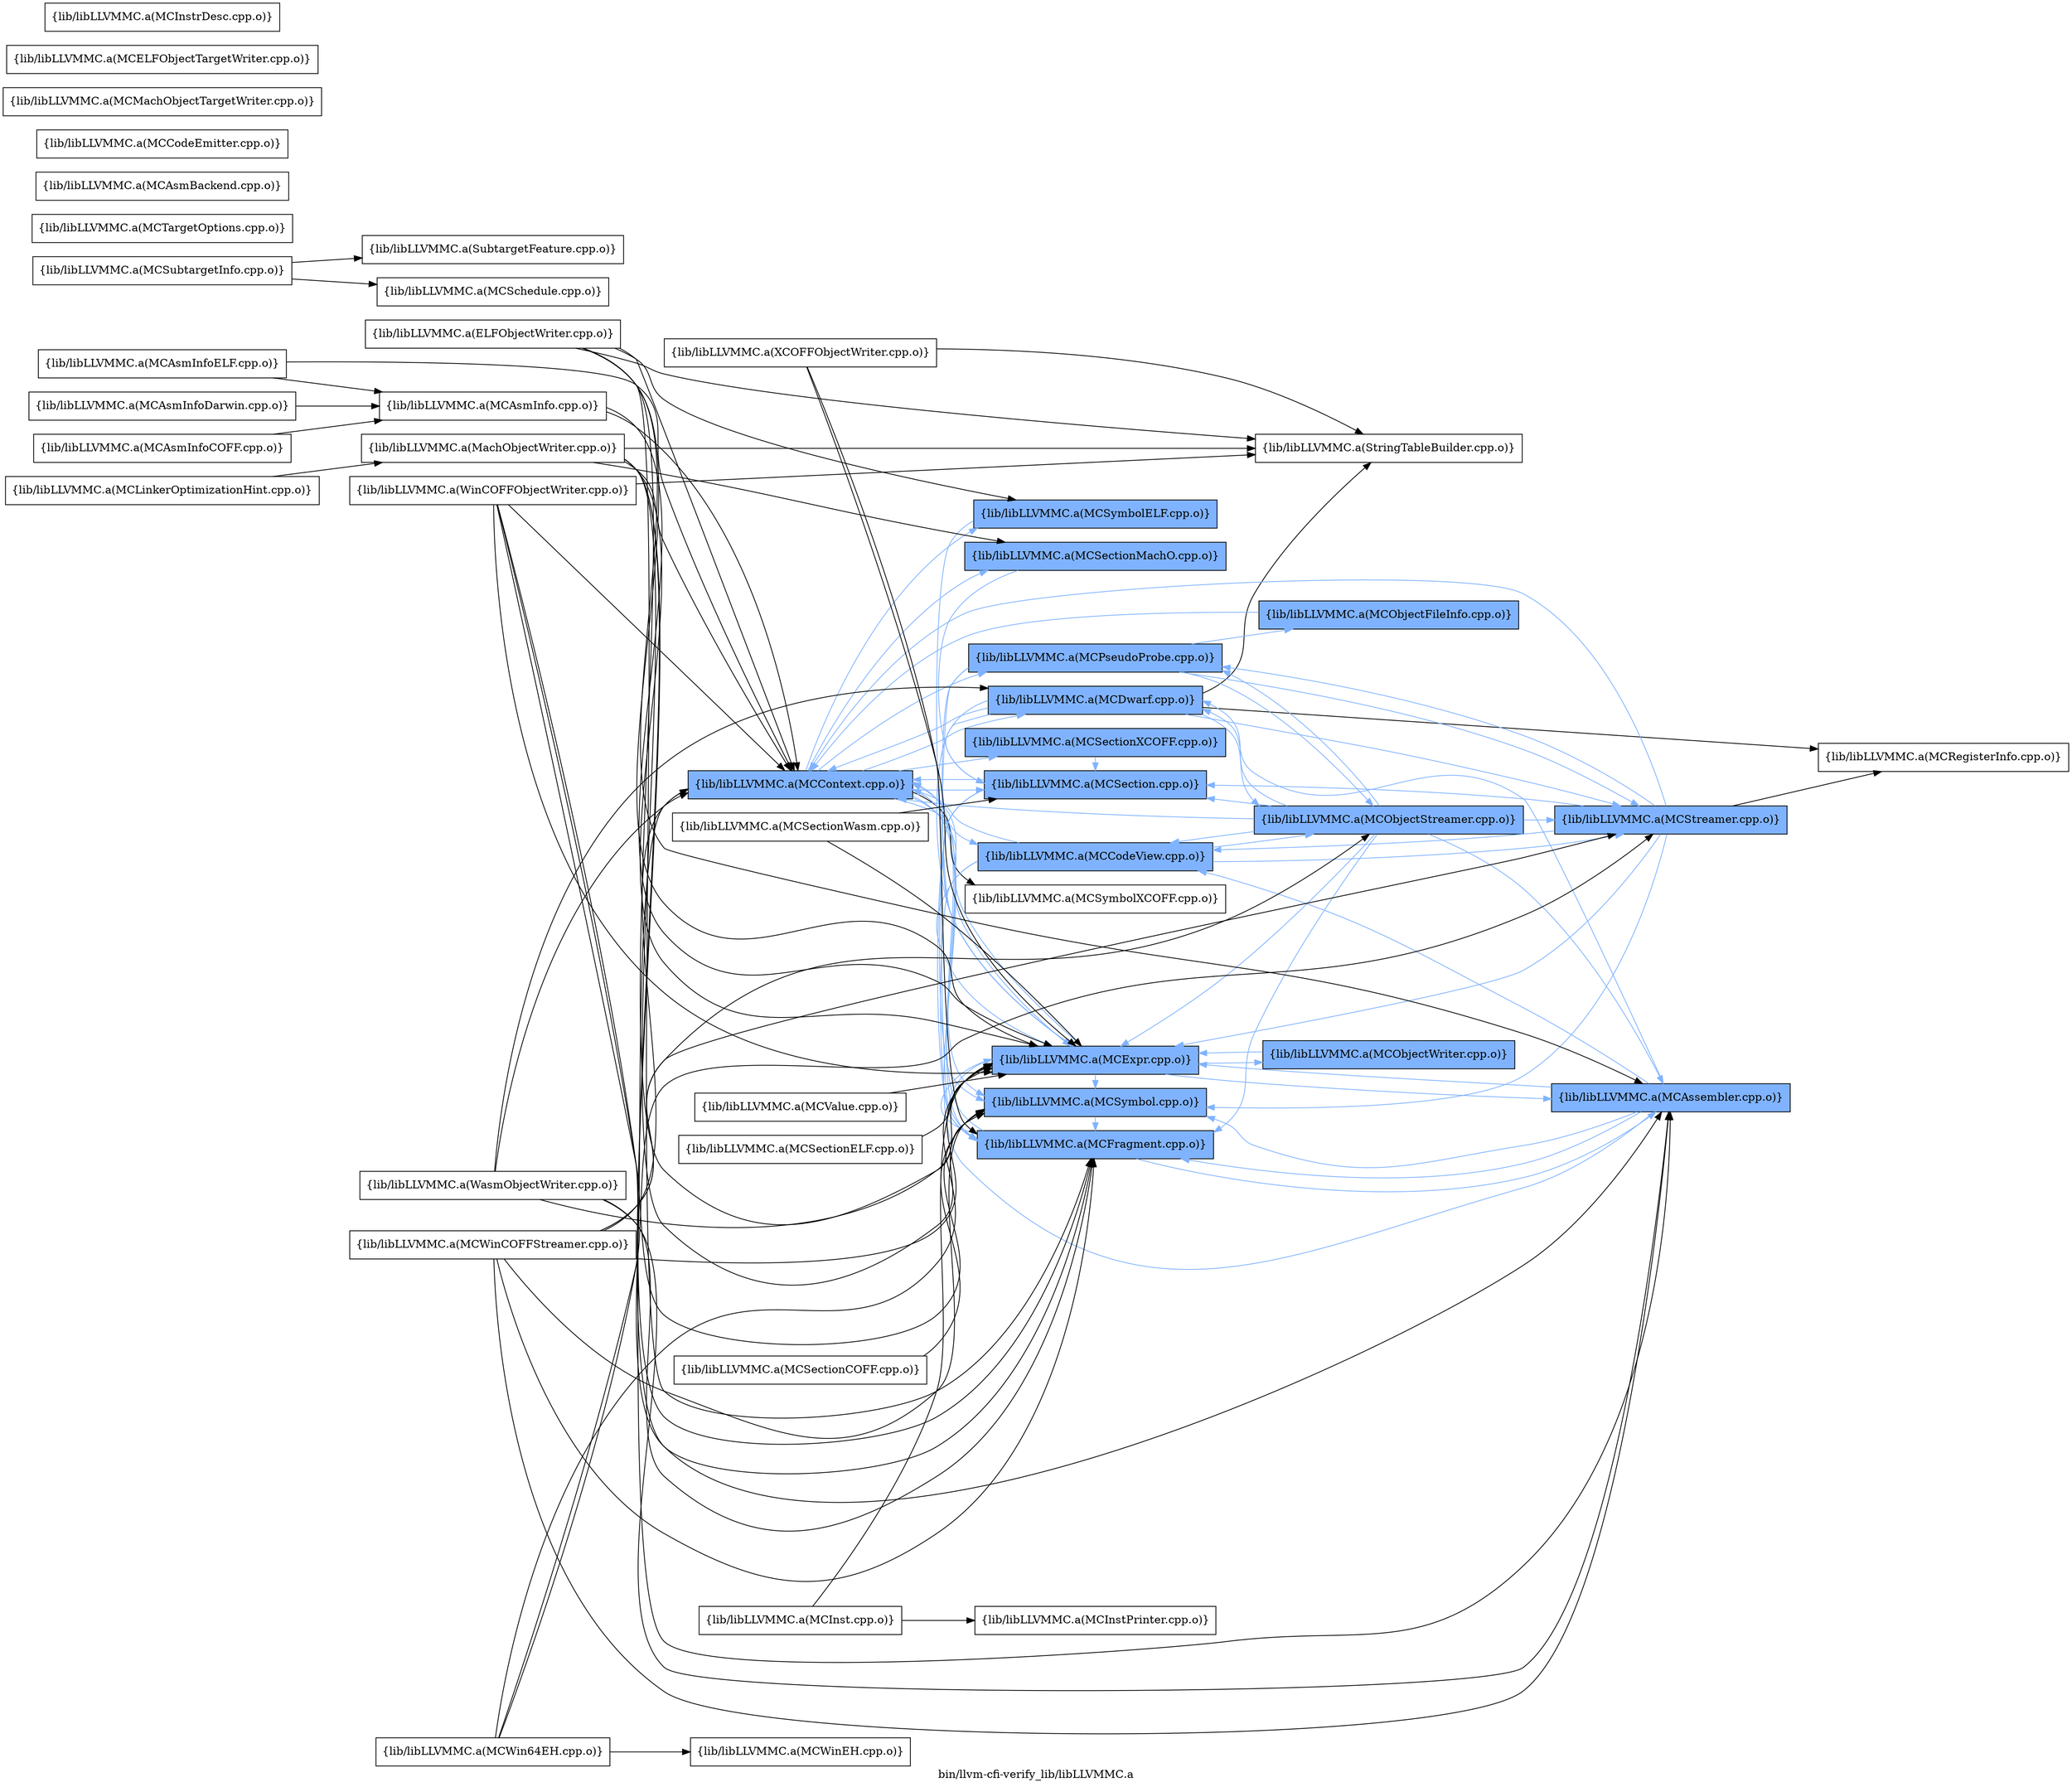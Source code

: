 digraph "bin/llvm-cfi-verify_lib/libLLVMMC.a" {
	label="bin/llvm-cfi-verify_lib/libLLVMMC.a";
	rankdir=LR;
	{ rank=same; Node0x56089f519918;  }
	{ rank=same; Node0x56089f519288; Node0x56089f51aae8; Node0x56089f51aef8; Node0x56089f51b6c8; Node0x56089f51bad8; Node0x56089f519c88; Node0x56089f518f18; Node0x56089f518ce8; Node0x56089f50edd8; Node0x56089f511768; Node0x56089f512c08;  }
	{ rank=same; Node0x56089f519918;  }
	{ rank=same; Node0x56089f519288; Node0x56089f51aae8; Node0x56089f51aef8; Node0x56089f51b6c8; Node0x56089f51bad8; Node0x56089f519c88; Node0x56089f518f18; Node0x56089f518ce8; Node0x56089f50edd8; Node0x56089f511768; Node0x56089f512c08;  }

	Node0x56089f519918 [shape=record,shape=box,group=1,style=filled,fillcolor="0.600000 0.5 1",label="{lib/libLLVMMC.a(MCContext.cpp.o)}"];
	Node0x56089f519918 -> Node0x56089f519288[color="0.600000 0.5 1"];
	Node0x56089f519918 -> Node0x56089f51aae8[color="0.600000 0.5 1"];
	Node0x56089f519918 -> Node0x56089f51aef8[color="0.600000 0.5 1"];
	Node0x56089f519918 -> Node0x56089f51b6c8[color="0.600000 0.5 1"];
	Node0x56089f519918 -> Node0x56089f51bad8[color="0.600000 0.5 1"];
	Node0x56089f519918 -> Node0x56089f519c88[color="0.600000 0.5 1"];
	Node0x56089f519918 -> Node0x56089f518f18[color="0.600000 0.5 1"];
	Node0x56089f519918 -> Node0x56089f518ce8;
	Node0x56089f519918 -> Node0x56089f50edd8[color="0.600000 0.5 1"];
	Node0x56089f519918 -> Node0x56089f511768[color="0.600000 0.5 1"];
	Node0x56089f519918 -> Node0x56089f512c08[color="0.600000 0.5 1"];
	Node0x56089f51aef8 [shape=record,shape=box,group=1,style=filled,fillcolor="0.600000 0.5 1",label="{lib/libLLVMMC.a(MCExpr.cpp.o)}"];
	Node0x56089f51aef8 -> Node0x56089f50d9d8[color="0.600000 0.5 1"];
	Node0x56089f51aef8 -> Node0x56089f519918[color="0.600000 0.5 1"];
	Node0x56089f51aef8 -> Node0x56089f51b6c8[color="0.600000 0.5 1"];
	Node0x56089f51aef8 -> Node0x56089f519c88[color="0.600000 0.5 1"];
	Node0x56089f51aef8 -> Node0x56089f50e658[color="0.600000 0.5 1"];
	Node0x56089f51ab38 [shape=record,shape=box,group=0,label="{lib/libLLVMMC.a(MCSubtargetInfo.cpp.o)}"];
	Node0x56089f51ab38 -> Node0x56089f51cfc8;
	Node0x56089f51ab38 -> Node0x56089f519f08;
	Node0x56089f51d428 [shape=record,shape=box,group=0,label="{lib/libLLVMMC.a(MCInstPrinter.cpp.o)}"];
	Node0x56089f515868 [shape=record,shape=box,group=0,label="{lib/libLLVMMC.a(MCAsmInfo.cpp.o)}"];
	Node0x56089f515868 -> Node0x56089f519918;
	Node0x56089f515868 -> Node0x56089f51aef8;
	Node0x56089f517f78 [shape=record,shape=box,group=0,label="{lib/libLLVMMC.a(MCTargetOptions.cpp.o)}"];
	Node0x56089f50faf8 [shape=record,shape=box,group=0,label="{lib/libLLVMMC.a(MCRegisterInfo.cpp.o)}"];
	Node0x56089f514008 [shape=record,shape=box,group=0,label="{lib/libLLVMMC.a(MCAsmBackend.cpp.o)}"];
	Node0x56089f50d9d8 [shape=record,shape=box,group=1,style=filled,fillcolor="0.600000 0.5 1",label="{lib/libLLVMMC.a(MCAssembler.cpp.o)}"];
	Node0x56089f50d9d8 -> Node0x56089f519288[color="0.600000 0.5 1"];
	Node0x56089f50d9d8 -> Node0x56089f519918[color="0.600000 0.5 1"];
	Node0x56089f50d9d8 -> Node0x56089f51aae8[color="0.600000 0.5 1"];
	Node0x56089f50d9d8 -> Node0x56089f51aef8[color="0.600000 0.5 1"];
	Node0x56089f50d9d8 -> Node0x56089f51b6c8[color="0.600000 0.5 1"];
	Node0x56089f50d9d8 -> Node0x56089f519c88[color="0.600000 0.5 1"];
	Node0x56089f51b6c8 [shape=record,shape=box,group=1,style=filled,fillcolor="0.600000 0.5 1",label="{lib/libLLVMMC.a(MCFragment.cpp.o)}"];
	Node0x56089f51b6c8 -> Node0x56089f50d9d8[color="0.600000 0.5 1"];
	Node0x56089f51b6c8 -> Node0x56089f519918[color="0.600000 0.5 1"];
	Node0x56089f51b6c8 -> Node0x56089f51aef8[color="0.600000 0.5 1"];
	Node0x56089f51c758 [shape=record,shape=box,group=0,label="{lib/libLLVMMC.a(MCInst.cpp.o)}"];
	Node0x56089f51c758 -> Node0x56089f51aef8;
	Node0x56089f51c758 -> Node0x56089f51d428;
	Node0x56089f50f328 [shape=record,shape=box,group=1,style=filled,fillcolor="0.600000 0.5 1",label="{lib/libLLVMMC.a(MCObjectStreamer.cpp.o)}"];
	Node0x56089f50f328 -> Node0x56089f50d9d8[color="0.600000 0.5 1"];
	Node0x56089f50f328 -> Node0x56089f519288[color="0.600000 0.5 1"];
	Node0x56089f50f328 -> Node0x56089f519918[color="0.600000 0.5 1"];
	Node0x56089f50f328 -> Node0x56089f51aae8[color="0.600000 0.5 1"];
	Node0x56089f50f328 -> Node0x56089f51aef8[color="0.600000 0.5 1"];
	Node0x56089f50f328 -> Node0x56089f51b6c8[color="0.600000 0.5 1"];
	Node0x56089f50f328 -> Node0x56089f51aea8[color="0.600000 0.5 1"];
	Node0x56089f50f328 -> Node0x56089f50edd8[color="0.600000 0.5 1"];
	Node0x56089f50f328 -> Node0x56089f511768[color="0.600000 0.5 1"];
	Node0x56089f5155e8 [shape=record,shape=box,group=0,label="{lib/libLLVMMC.a(MCAsmInfoCOFF.cpp.o)}"];
	Node0x56089f5155e8 -> Node0x56089f515868;
	Node0x56089f515c78 [shape=record,shape=box,group=0,label="{lib/libLLVMMC.a(MCAsmInfoDarwin.cpp.o)}"];
	Node0x56089f515c78 -> Node0x56089f515868;
	Node0x56089f516e48 [shape=record,shape=box,group=0,label="{lib/libLLVMMC.a(MCAsmInfoELF.cpp.o)}"];
	Node0x56089f516e48 -> Node0x56089f515868;
	Node0x56089f516e48 -> Node0x56089f519918;
	Node0x56089f519508 [shape=record,shape=box,group=0,label="{lib/libLLVMMC.a(MCCodeEmitter.cpp.o)}"];
	Node0x56089f51cca8 [shape=record,shape=box,group=0,label="{lib/libLLVMMC.a(MCMachObjectTargetWriter.cpp.o)}"];
	Node0x56089f521028 [shape=record,shape=box,group=0,label="{lib/libLLVMMC.a(MachObjectWriter.cpp.o)}"];
	Node0x56089f521028 -> Node0x56089f50d9d8;
	Node0x56089f521028 -> Node0x56089f519918;
	Node0x56089f521028 -> Node0x56089f51aef8;
	Node0x56089f521028 -> Node0x56089f51b6c8;
	Node0x56089f521028 -> Node0x56089f51c2f8;
	Node0x56089f521028 -> Node0x56089f519c88;
	Node0x56089f521028 -> Node0x56089f512c08;
	Node0x56089f519c88 [shape=record,shape=box,group=1,style=filled,fillcolor="0.600000 0.5 1",label="{lib/libLLVMMC.a(MCSymbol.cpp.o)}"];
	Node0x56089f519c88 -> Node0x56089f51b6c8[color="0.600000 0.5 1"];
	Node0x56089f51b178 [shape=record,shape=box,group=0,label="{lib/libLLVMMC.a(MCELFObjectTargetWriter.cpp.o)}"];
	Node0x56089f517cf8 [shape=record,shape=box,group=0,label="{lib/libLLVMMC.a(MCValue.cpp.o)}"];
	Node0x56089f517cf8 -> Node0x56089f51aef8;
	Node0x56089f51d518 [shape=record,shape=box,group=0,label="{lib/libLLVMMC.a(WinCOFFObjectWriter.cpp.o)}"];
	Node0x56089f51d518 -> Node0x56089f50d9d8;
	Node0x56089f51d518 -> Node0x56089f519918;
	Node0x56089f51d518 -> Node0x56089f51aef8;
	Node0x56089f51d518 -> Node0x56089f51b6c8;
	Node0x56089f51d518 -> Node0x56089f51c2f8;
	Node0x56089f51d518 -> Node0x56089f519c88;
	Node0x56089f51f688 [shape=record,shape=box,group=0,label="{lib/libLLVMMC.a(MCWinCOFFStreamer.cpp.o)}"];
	Node0x56089f51f688 -> Node0x56089f50d9d8;
	Node0x56089f51f688 -> Node0x56089f519918;
	Node0x56089f51f688 -> Node0x56089f51aef8;
	Node0x56089f51f688 -> Node0x56089f51b6c8;
	Node0x56089f51f688 -> Node0x56089f51aea8;
	Node0x56089f51f688 -> Node0x56089f519c88;
	Node0x56089f51f688 -> Node0x56089f50f328;
	Node0x56089f520358 [shape=record,shape=box,group=0,label="{lib/libLLVMMC.a(MCWinEH.cpp.o)}"];
	Node0x56089f51aea8 [shape=record,shape=box,group=1,style=filled,fillcolor="0.600000 0.5 1",label="{lib/libLLVMMC.a(MCStreamer.cpp.o)}"];
	Node0x56089f51aea8 -> Node0x56089f519288[color="0.600000 0.5 1"];
	Node0x56089f51aea8 -> Node0x56089f519918[color="0.600000 0.5 1"];
	Node0x56089f51aea8 -> Node0x56089f51aef8[color="0.600000 0.5 1"];
	Node0x56089f51aea8 -> Node0x56089f519c88[color="0.600000 0.5 1"];
	Node0x56089f51aea8 -> Node0x56089f50edd8[color="0.600000 0.5 1"];
	Node0x56089f51aea8 -> Node0x56089f50faf8;
	Node0x56089f51aea8 -> Node0x56089f511768[color="0.600000 0.5 1"];
	Node0x56089f5170c8 [shape=record,shape=box,group=0,label="{lib/libLLVMMC.a(MCWin64EH.cpp.o)}"];
	Node0x56089f5170c8 -> Node0x56089f519918;
	Node0x56089f5170c8 -> Node0x56089f51aef8;
	Node0x56089f5170c8 -> Node0x56089f520358;
	Node0x56089f5170c8 -> Node0x56089f51aea8;
	Node0x56089f519288 [shape=record,shape=box,group=1,style=filled,fillcolor="0.600000 0.5 1",label="{lib/libLLVMMC.a(MCCodeView.cpp.o)}"];
	Node0x56089f519288 -> Node0x56089f519918[color="0.600000 0.5 1"];
	Node0x56089f519288 -> Node0x56089f51aef8[color="0.600000 0.5 1"];
	Node0x56089f519288 -> Node0x56089f51b6c8[color="0.600000 0.5 1"];
	Node0x56089f519288 -> Node0x56089f51aea8[color="0.600000 0.5 1"];
	Node0x56089f519288 -> Node0x56089f50f328[color="0.600000 0.5 1"];
	Node0x56089f515098 [shape=record,shape=box,group=0,label="{lib/libLLVMMC.a(ELFObjectWriter.cpp.o)}"];
	Node0x56089f515098 -> Node0x56089f50d9d8;
	Node0x56089f515098 -> Node0x56089f519918;
	Node0x56089f515098 -> Node0x56089f51aef8;
	Node0x56089f515098 -> Node0x56089f51b6c8;
	Node0x56089f515098 -> Node0x56089f51c2f8;
	Node0x56089f515098 -> Node0x56089f519c88;
	Node0x56089f515098 -> Node0x56089f518f18;
	Node0x56089f51c2f8 [shape=record,shape=box,group=0,label="{lib/libLLVMMC.a(StringTableBuilder.cpp.o)}"];
	Node0x56089f518f18 [shape=record,shape=box,group=1,style=filled,fillcolor="0.600000 0.5 1",label="{lib/libLLVMMC.a(MCSymbolELF.cpp.o)}"];
	Node0x56089f518f18 -> Node0x56089f51aef8[color="0.600000 0.5 1"];
	Node0x56089f51aae8 [shape=record,shape=box,group=1,style=filled,fillcolor="0.600000 0.5 1",label="{lib/libLLVMMC.a(MCDwarf.cpp.o)}"];
	Node0x56089f51aae8 -> Node0x56089f519918[color="0.600000 0.5 1"];
	Node0x56089f51aae8 -> Node0x56089f51aef8[color="0.600000 0.5 1"];
	Node0x56089f51aae8 -> Node0x56089f51c2f8;
	Node0x56089f51aae8 -> Node0x56089f51aea8[color="0.600000 0.5 1"];
	Node0x56089f51aae8 -> Node0x56089f50f328[color="0.600000 0.5 1"];
	Node0x56089f51aae8 -> Node0x56089f50faf8;
	Node0x56089f51aae8 -> Node0x56089f511768[color="0.600000 0.5 1"];
	Node0x56089f51bad8 [shape=record,shape=box,group=1,style=filled,fillcolor="0.600000 0.5 1",label="{lib/libLLVMMC.a(MCSectionXCOFF.cpp.o)}"];
	Node0x56089f51bad8 -> Node0x56089f511768[color="0.600000 0.5 1"];
	Node0x56089f518ce8 [shape=record,shape=box,group=0,label="{lib/libLLVMMC.a(MCSymbolXCOFF.cpp.o)}"];
	Node0x56089f50edd8 [shape=record,shape=box,group=1,style=filled,fillcolor="0.600000 0.5 1",label="{lib/libLLVMMC.a(MCPseudoProbe.cpp.o)}"];
	Node0x56089f50edd8 -> Node0x56089f51aef8[color="0.600000 0.5 1"];
	Node0x56089f50edd8 -> Node0x56089f51b6c8[color="0.600000 0.5 1"];
	Node0x56089f50edd8 -> Node0x56089f51aea8[color="0.600000 0.5 1"];
	Node0x56089f50edd8 -> Node0x56089f50f328[color="0.600000 0.5 1"];
	Node0x56089f50edd8 -> Node0x56089f5107c8[color="0.600000 0.5 1"];
	Node0x56089f511768 [shape=record,shape=box,group=1,style=filled,fillcolor="0.600000 0.5 1",label="{lib/libLLVMMC.a(MCSection.cpp.o)}"];
	Node0x56089f511768 -> Node0x56089f519918[color="0.600000 0.5 1"];
	Node0x56089f511768 -> Node0x56089f51aef8[color="0.600000 0.5 1"];
	Node0x56089f511768 -> Node0x56089f51b6c8[color="0.600000 0.5 1"];
	Node0x56089f511768 -> Node0x56089f519c88[color="0.600000 0.5 1"];
	Node0x56089f512c08 [shape=record,shape=box,group=1,style=filled,fillcolor="0.600000 0.5 1",label="{lib/libLLVMMC.a(MCSectionMachO.cpp.o)}"];
	Node0x56089f512c08 -> Node0x56089f511768[color="0.600000 0.5 1"];
	Node0x56089f50e658 [shape=record,shape=box,group=1,style=filled,fillcolor="0.600000 0.5 1",label="{lib/libLLVMMC.a(MCObjectWriter.cpp.o)}"];
	Node0x56089f50e658 -> Node0x56089f51aef8[color="0.600000 0.5 1"];
	Node0x56089f5107c8 [shape=record,shape=box,group=1,style=filled,fillcolor="0.600000 0.5 1",label="{lib/libLLVMMC.a(MCObjectFileInfo.cpp.o)}"];
	Node0x56089f5107c8 -> Node0x56089f519918[color="0.600000 0.5 1"];
	Node0x56089f511ee8 [shape=record,shape=box,group=0,label="{lib/libLLVMMC.a(MCSectionCOFF.cpp.o)}"];
	Node0x56089f511ee8 -> Node0x56089f519c88;
	Node0x56089f511218 [shape=record,shape=box,group=0,label="{lib/libLLVMMC.a(MCSectionELF.cpp.o)}"];
	Node0x56089f511218 -> Node0x56089f51aef8;
	Node0x56089f512438 [shape=record,shape=box,group=0,label="{lib/libLLVMMC.a(MCSectionWasm.cpp.o)}"];
	Node0x56089f512438 -> Node0x56089f51aef8;
	Node0x56089f512438 -> Node0x56089f511768;
	Node0x56089f51cfc8 [shape=record,shape=box,group=0,label="{lib/libLLVMMC.a(SubtargetFeature.cpp.o)}"];
	Node0x56089f519f08 [shape=record,shape=box,group=0,label="{lib/libLLVMMC.a(MCSchedule.cpp.o)}"];
	Node0x56089f5208a8 [shape=record,shape=box,group=0,label="{lib/libLLVMMC.a(MCLinkerOptimizationHint.cpp.o)}"];
	Node0x56089f5208a8 -> Node0x56089f521028;
	Node0x56089f51dc98 [shape=record,shape=box,group=0,label="{lib/libLLVMMC.a(WasmObjectWriter.cpp.o)}"];
	Node0x56089f51dc98 -> Node0x56089f50d9d8;
	Node0x56089f51dc98 -> Node0x56089f519918;
	Node0x56089f51dc98 -> Node0x56089f51aae8;
	Node0x56089f51dc98 -> Node0x56089f51aef8;
	Node0x56089f51dc98 -> Node0x56089f51b6c8;
	Node0x56089f51e1e8 [shape=record,shape=box,group=0,label="{lib/libLLVMMC.a(XCOFFObjectWriter.cpp.o)}"];
	Node0x56089f51e1e8 -> Node0x56089f51aef8;
	Node0x56089f51e1e8 -> Node0x56089f51b6c8;
	Node0x56089f51e1e8 -> Node0x56089f51c2f8;
	Node0x56089f51a458 [shape=record,shape=box,group=0,label="{lib/libLLVMMC.a(MCInstrDesc.cpp.o)}"];
}

